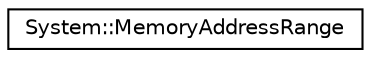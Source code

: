 digraph G
{
  edge [fontname="Helvetica",fontsize="10",labelfontname="Helvetica",labelfontsize="10"];
  node [fontname="Helvetica",fontsize="10",shape=record];
  rankdir="LR";
  Node1 [label="System::MemoryAddressRange",height=0.2,width=0.4,color="black", fillcolor="white", style="filled",URL="$class_system_1_1_memory_address_range.html"];
}
